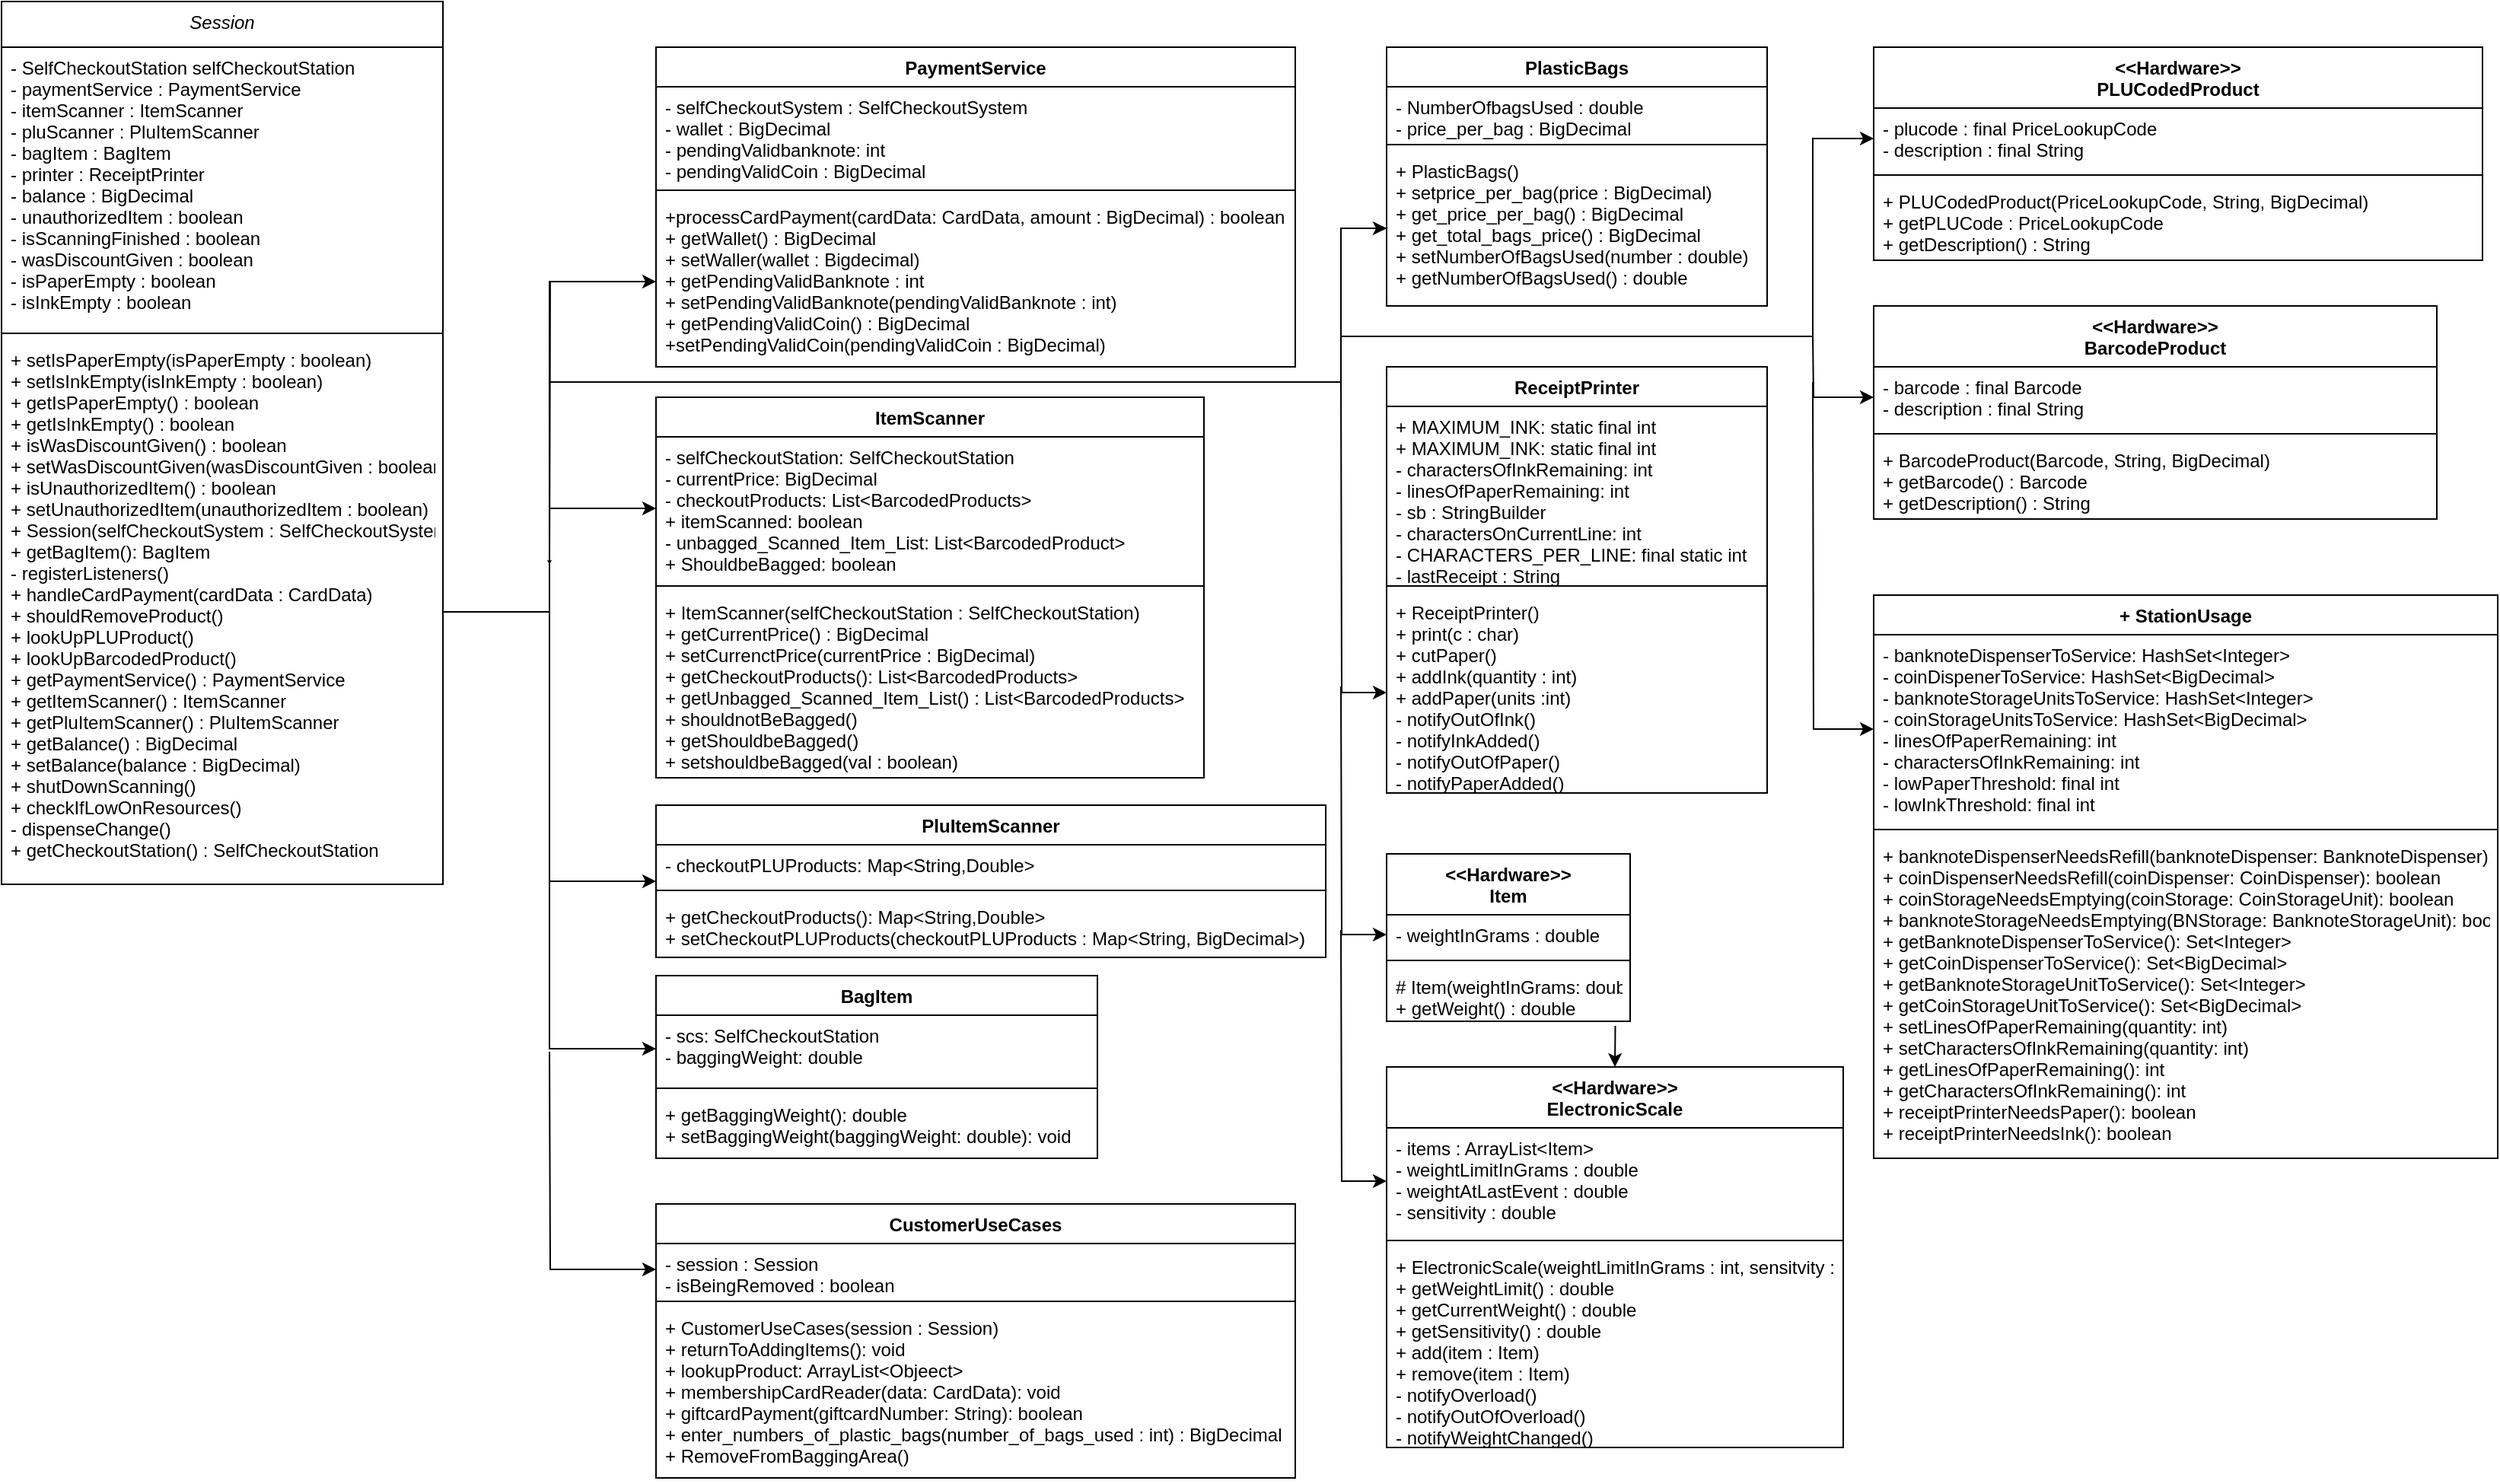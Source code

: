 <mxfile version="14.6.0" type="github">
  <diagram id="PXf8J61pxjy-wULVmiP8" name="Page-1">
    <mxGraphModel dx="1038" dy="491" grid="1" gridSize="10" guides="1" tooltips="1" connect="1" arrows="1" fold="1" page="1" pageScale="1" pageWidth="1654" pageHeight="1169" math="0" shadow="0">
      <root>
        <mxCell id="0" />
        <mxCell id="1" parent="0" />
        <mxCell id="68Jh7Y6c9dHCp2AhHWq5-1" value="Session" style="swimlane;fontStyle=2;align=center;verticalAlign=top;childLayout=stackLayout;horizontal=1;startSize=30;horizontalStack=0;resizeParent=1;resizeLast=0;collapsible=1;marginBottom=0;rounded=0;shadow=0;strokeWidth=1;swimlaneLine=1;" parent="1" vertex="1">
          <mxGeometry width="290" height="580" as="geometry">
            <mxRectangle x="230" y="140" width="160" height="26" as="alternateBounds" />
          </mxGeometry>
        </mxCell>
        <mxCell id="68Jh7Y6c9dHCp2AhHWq5-2" value="- SelfCheckoutStation selfCheckoutStation&#xa;- paymentService : PaymentService&#xa;- itemScanner : ItemScanner &#xa;- pluScanner : PluItemScanner&#xa;- bagItem : BagItem &#xa;- printer : ReceiptPrinter &#xa;- balance : BigDecimal &#xa;- unauthorizedItem : boolean&#xa;- isScanningFinished : boolean&#xa;- wasDiscountGiven : boolean&#xa;- isPaperEmpty : boolean&#xa;- isInkEmpty : boolean" style="text;align=left;verticalAlign=top;spacingLeft=4;spacingRight=4;overflow=hidden;rotatable=0;points=[[0,0.5],[1,0.5]];portConstraint=eastwest;rounded=0;shadow=0;html=0;" parent="68Jh7Y6c9dHCp2AhHWq5-1" vertex="1">
          <mxGeometry y="30" width="290" height="184" as="geometry" />
        </mxCell>
        <mxCell id="68Jh7Y6c9dHCp2AhHWq5-3" value="" style="line;html=1;strokeWidth=1;align=left;verticalAlign=middle;spacingTop=-1;spacingLeft=3;spacingRight=3;rotatable=0;labelPosition=right;points=[];portConstraint=eastwest;" parent="68Jh7Y6c9dHCp2AhHWq5-1" vertex="1">
          <mxGeometry y="214" width="290" height="8" as="geometry" />
        </mxCell>
        <mxCell id="68Jh7Y6c9dHCp2AhHWq5-4" value="+ setIsPaperEmpty(isPaperEmpty : boolean)&#xa;+ setIsInkEmpty(isInkEmpty : boolean)&#xa;+ getIsPaperEmpty() : boolean&#xa;+ getIsInkEmpty() : boolean&#xa;+ isWasDiscountGiven() : boolean&#xa;+ setWasDiscountGiven(wasDiscountGiven : boolean)&#xa;+ isUnauthorizedItem() : boolean&#xa;+ setUnauthorizedItem(unauthorizedItem : boolean)&#xa;+ Session(selfCheckoutSystem : SelfCheckoutSystem)&#xa;+ getBagItem(): BagItem&#xa;- registerListeners()&#xa;+ handleCardPayment(cardData : CardData)&#xa;+ shouldRemoveProduct()&#xa;+ lookUpPLUProduct()&#xa;+ lookUpBarcodedProduct()&#xa;+ getPaymentService() : PaymentService&#xa;+ getItemScanner() : ItemScanner&#xa;+ getPluItemScanner() : PluItemScanner&#xa;+ getBalance() : BigDecimal&#xa;+ setBalance(balance : BigDecimal)&#xa;+ shutDownScanning()&#xa;+ checkIfLowOnResources()&#xa;- dispenseChange()&#xa;+ getCheckoutStation() : SelfCheckoutStation" style="text;align=left;verticalAlign=top;spacingLeft=4;spacingRight=4;overflow=hidden;rotatable=0;points=[[0,0.5],[1,0.5]];portConstraint=eastwest;" parent="68Jh7Y6c9dHCp2AhHWq5-1" vertex="1">
          <mxGeometry y="222" width="290" height="358" as="geometry" />
        </mxCell>
        <mxCell id="68Jh7Y6c9dHCp2AhHWq5-5" value="ItemScanner" style="swimlane;fontStyle=1;align=center;verticalAlign=top;childLayout=stackLayout;horizontal=1;startSize=26;horizontalStack=0;resizeParent=1;resizeParentMax=0;resizeLast=0;collapsible=1;marginBottom=0;" parent="1" vertex="1">
          <mxGeometry x="430" y="260" width="360" height="250" as="geometry" />
        </mxCell>
        <mxCell id="68Jh7Y6c9dHCp2AhHWq5-6" value="- selfCheckoutStation: SelfCheckoutStation&#xa;- currentPrice: BigDecimal&#xa;- checkoutProducts: List&lt;BarcodedProducts&gt;&#xa;+ itemScanned: boolean&#xa;- unbagged_Scanned_Item_List: List&lt;BarcodedProduct&gt;&#xa;+ ShouldbeBagged: boolean" style="text;strokeColor=none;fillColor=none;align=left;verticalAlign=top;spacingLeft=4;spacingRight=4;overflow=hidden;rotatable=0;points=[[0,0.5],[1,0.5]];portConstraint=eastwest;" parent="68Jh7Y6c9dHCp2AhHWq5-5" vertex="1">
          <mxGeometry y="26" width="360" height="94" as="geometry" />
        </mxCell>
        <mxCell id="68Jh7Y6c9dHCp2AhHWq5-7" value="" style="line;strokeWidth=1;fillColor=none;align=left;verticalAlign=middle;spacingTop=-1;spacingLeft=3;spacingRight=3;rotatable=0;labelPosition=right;points=[];portConstraint=eastwest;" parent="68Jh7Y6c9dHCp2AhHWq5-5" vertex="1">
          <mxGeometry y="120" width="360" height="8" as="geometry" />
        </mxCell>
        <mxCell id="68Jh7Y6c9dHCp2AhHWq5-8" value="+ ItemScanner(selfCheckoutStation : SelfCheckoutStation)&#xa;+ getCurrentPrice() : BigDecimal&#xa;+ setCurrenctPrice(currentPrice : BigDecimal)&#xa;+ getCheckoutProducts(): List&lt;BarcodedProducts&gt;&#xa;+ getUnbagged_Scanned_Item_List() : List&lt;BarcodedProducts&gt;&#xa;+ shouldnotBeBagged()&#xa;+ getShouldbeBagged()&#xa;+ setshouldbeBagged(val : boolean)&#xa; " style="text;strokeColor=none;fillColor=none;align=left;verticalAlign=top;spacingLeft=4;spacingRight=4;overflow=hidden;rotatable=0;points=[[0,0.5],[1,0.5]];portConstraint=eastwest;" parent="68Jh7Y6c9dHCp2AhHWq5-5" vertex="1">
          <mxGeometry y="128" width="360" height="122" as="geometry" />
        </mxCell>
        <mxCell id="68Jh7Y6c9dHCp2AhHWq5-9" style="edgeStyle=orthogonalEdgeStyle;rounded=0;orthogonalLoop=1;jettySize=auto;html=1;exitX=1;exitY=0.5;exitDx=0;exitDy=0;entryX=0;entryY=0.5;entryDx=0;entryDy=0;" parent="1" source="68Jh7Y6c9dHCp2AhHWq5-4" target="68Jh7Y6c9dHCp2AhHWq5-6" edge="1">
          <mxGeometry relative="1" as="geometry">
            <mxPoint x="350" y="253" as="targetPoint" />
          </mxGeometry>
        </mxCell>
        <mxCell id="68Jh7Y6c9dHCp2AhHWq5-10" value="PluItemScanner" style="swimlane;fontStyle=1;align=center;verticalAlign=top;childLayout=stackLayout;horizontal=1;startSize=26;horizontalStack=0;resizeParent=1;resizeParentMax=0;resizeLast=0;collapsible=1;marginBottom=0;" parent="1" vertex="1">
          <mxGeometry x="430" y="528" width="440" height="100" as="geometry" />
        </mxCell>
        <mxCell id="68Jh7Y6c9dHCp2AhHWq5-11" value="- checkoutPLUProducts: Map&lt;String,Double&gt;" style="text;strokeColor=none;fillColor=none;align=left;verticalAlign=top;spacingLeft=4;spacingRight=4;overflow=hidden;rotatable=0;points=[[0,0.5],[1,0.5]];portConstraint=eastwest;" parent="68Jh7Y6c9dHCp2AhHWq5-10" vertex="1">
          <mxGeometry y="26" width="440" height="26" as="geometry" />
        </mxCell>
        <mxCell id="68Jh7Y6c9dHCp2AhHWq5-12" value="" style="line;strokeWidth=1;fillColor=none;align=left;verticalAlign=middle;spacingTop=-1;spacingLeft=3;spacingRight=3;rotatable=0;labelPosition=right;points=[];portConstraint=eastwest;" parent="68Jh7Y6c9dHCp2AhHWq5-10" vertex="1">
          <mxGeometry y="52" width="440" height="8" as="geometry" />
        </mxCell>
        <mxCell id="68Jh7Y6c9dHCp2AhHWq5-13" value="+ getCheckoutProducts(): Map&lt;String,Double&gt;&#xa;+ setCheckoutPLUProducts(checkoutPLUProducts : Map&lt;String, BigDecimal&gt;)" style="text;strokeColor=none;fillColor=none;align=left;verticalAlign=top;spacingLeft=4;spacingRight=4;overflow=hidden;rotatable=0;points=[[0,0.5],[1,0.5]];portConstraint=eastwest;" parent="68Jh7Y6c9dHCp2AhHWq5-10" vertex="1">
          <mxGeometry y="60" width="440" height="40" as="geometry" />
        </mxCell>
        <mxCell id="68Jh7Y6c9dHCp2AhHWq5-14" style="edgeStyle=orthogonalEdgeStyle;rounded=0;orthogonalLoop=1;jettySize=auto;html=1;exitX=1;exitY=0.5;exitDx=0;exitDy=0;entryX=0;entryY=0.5;entryDx=0;entryDy=0;" parent="1" source="68Jh7Y6c9dHCp2AhHWq5-4" target="68Jh7Y6c9dHCp2AhHWq5-10" edge="1">
          <mxGeometry relative="1" as="geometry" />
        </mxCell>
        <mxCell id="68Jh7Y6c9dHCp2AhHWq5-15" value="BagItem" style="swimlane;fontStyle=1;align=center;verticalAlign=top;childLayout=stackLayout;horizontal=1;startSize=26;horizontalStack=0;resizeParent=1;resizeParentMax=0;resizeLast=0;collapsible=1;marginBottom=0;" parent="1" vertex="1">
          <mxGeometry x="430" y="640" width="290" height="120" as="geometry" />
        </mxCell>
        <mxCell id="68Jh7Y6c9dHCp2AhHWq5-16" value="- scs: SelfCheckoutStation&#xa;- baggingWeight: double" style="text;strokeColor=none;fillColor=none;align=left;verticalAlign=top;spacingLeft=4;spacingRight=4;overflow=hidden;rotatable=0;points=[[0,0.5],[1,0.5]];portConstraint=eastwest;" parent="68Jh7Y6c9dHCp2AhHWq5-15" vertex="1">
          <mxGeometry y="26" width="290" height="44" as="geometry" />
        </mxCell>
        <mxCell id="68Jh7Y6c9dHCp2AhHWq5-17" value="" style="line;strokeWidth=1;fillColor=none;align=left;verticalAlign=middle;spacingTop=-1;spacingLeft=3;spacingRight=3;rotatable=0;labelPosition=right;points=[];portConstraint=eastwest;" parent="68Jh7Y6c9dHCp2AhHWq5-15" vertex="1">
          <mxGeometry y="70" width="290" height="8" as="geometry" />
        </mxCell>
        <mxCell id="68Jh7Y6c9dHCp2AhHWq5-18" value="+ getBaggingWeight(): double&#xa;+ setBaggingWeight(baggingWeight: double): void&#xa;" style="text;strokeColor=none;fillColor=none;align=left;verticalAlign=top;spacingLeft=4;spacingRight=4;overflow=hidden;rotatable=0;points=[[0,0.5],[1,0.5]];portConstraint=eastwest;" parent="68Jh7Y6c9dHCp2AhHWq5-15" vertex="1">
          <mxGeometry y="78" width="290" height="42" as="geometry" />
        </mxCell>
        <mxCell id="68Jh7Y6c9dHCp2AhHWq5-19" style="edgeStyle=orthogonalEdgeStyle;rounded=0;orthogonalLoop=1;jettySize=auto;html=1;exitX=1;exitY=0.5;exitDx=0;exitDy=0;entryX=0;entryY=0.5;entryDx=0;entryDy=0;" parent="1" source="68Jh7Y6c9dHCp2AhHWq5-4" target="68Jh7Y6c9dHCp2AhHWq5-16" edge="1">
          <mxGeometry relative="1" as="geometry" />
        </mxCell>
        <mxCell id="68Jh7Y6c9dHCp2AhHWq5-24" value="+ StationUsage" style="swimlane;fontStyle=1;align=center;verticalAlign=top;childLayout=stackLayout;horizontal=1;startSize=26;horizontalStack=0;resizeParent=1;resizeParentMax=0;resizeLast=0;collapsible=1;marginBottom=0;" parent="1" vertex="1">
          <mxGeometry x="1230" y="390" width="410" height="370" as="geometry" />
        </mxCell>
        <mxCell id="68Jh7Y6c9dHCp2AhHWq5-25" value="- banknoteDispenserToService: HashSet&lt;Integer&gt;&#xa;- coinDispenerToService: HashSet&lt;BigDecimal&gt;&#xa;- banknoteStorageUnitsToService: HashSet&lt;Integer&gt;&#xa;- coinStorageUnitsToService: HashSet&lt;BigDecimal&gt;&#xa;- linesOfPaperRemaining: int&#xa;- charactersOfInkRemaining: int&#xa;- lowPaperThreshold: final int&#xa;- lowInkThreshold: final int" style="text;strokeColor=none;fillColor=none;align=left;verticalAlign=top;spacingLeft=4;spacingRight=4;overflow=hidden;rotatable=0;points=[[0,0.5],[1,0.5]];portConstraint=eastwest;fontStyle=0" parent="68Jh7Y6c9dHCp2AhHWq5-24" vertex="1">
          <mxGeometry y="26" width="410" height="124" as="geometry" />
        </mxCell>
        <mxCell id="68Jh7Y6c9dHCp2AhHWq5-26" value="" style="line;strokeWidth=1;fillColor=none;align=left;verticalAlign=middle;spacingTop=-1;spacingLeft=3;spacingRight=3;rotatable=0;labelPosition=right;points=[];portConstraint=eastwest;" parent="68Jh7Y6c9dHCp2AhHWq5-24" vertex="1">
          <mxGeometry y="150" width="410" height="8" as="geometry" />
        </mxCell>
        <mxCell id="68Jh7Y6c9dHCp2AhHWq5-27" value="+ banknoteDispenserNeedsRefill(banknoteDispenser: BanknoteDispenser):boolean&#xa;+ coinDispenserNeedsRefill(coinDispenser: CoinDispenser): boolean&#xa;+ coinStorageNeedsEmptying(coinStorage: CoinStorageUnit): boolean&#xa;+ banknoteStorageNeedsEmptying(BNStorage: BanknoteStorageUnit): boolean&#xa;+ getBanknoteDispenserToService(): Set&lt;Integer&gt;&#xa;+ getCoinDispenserToService(): Set&lt;BigDecimal&gt;&#xa;+ getBanknoteStorageUnitToService(): Set&lt;Integer&gt;&#xa;+ getCoinStorageUnitToService(): Set&lt;BigDecimal&gt;&#xa;+ setLinesOfPaperRemaining(quantity: int)&#xa;+ setCharactersOfInkRemaining(quantity: int)&#xa;+ getLinesOfPaperRemaining(): int&#xa;+ getCharactersOfInkRemaining(): int&#xa;+ receiptPrinterNeedsPaper(): boolean&#xa;+ receiptPrinterNeedsInk(): boolean&#xa;" style="text;strokeColor=none;fillColor=none;align=left;verticalAlign=top;spacingLeft=4;spacingRight=4;overflow=hidden;rotatable=0;points=[[0,0.5],[1,0.5]];portConstraint=eastwest;" parent="68Jh7Y6c9dHCp2AhHWq5-24" vertex="1">
          <mxGeometry y="158" width="410" height="212" as="geometry" />
        </mxCell>
        <mxCell id="dFjYRThd5LoX2HPA9FwR-4" value="PaymentService" style="swimlane;fontStyle=1;align=center;verticalAlign=top;childLayout=stackLayout;horizontal=1;startSize=26;horizontalStack=0;resizeParent=1;resizeParentMax=0;resizeLast=0;collapsible=1;marginBottom=0;" parent="1" vertex="1">
          <mxGeometry x="430" y="30" width="420" height="210" as="geometry" />
        </mxCell>
        <mxCell id="dFjYRThd5LoX2HPA9FwR-5" value="- selfCheckoutSystem : SelfCheckoutSystem&#xa;- wallet : BigDecimal&#xa;- pendingValidbanknote: int&#xa;- pendingValidCoin : BigDecimal" style="text;strokeColor=none;fillColor=none;align=left;verticalAlign=top;spacingLeft=4;spacingRight=4;overflow=hidden;rotatable=0;points=[[0,0.5],[1,0.5]];portConstraint=eastwest;" parent="dFjYRThd5LoX2HPA9FwR-4" vertex="1">
          <mxGeometry y="26" width="420" height="64" as="geometry" />
        </mxCell>
        <mxCell id="dFjYRThd5LoX2HPA9FwR-6" value="" style="line;strokeWidth=1;fillColor=none;align=left;verticalAlign=middle;spacingTop=-1;spacingLeft=3;spacingRight=3;rotatable=0;labelPosition=right;points=[];portConstraint=eastwest;" parent="dFjYRThd5LoX2HPA9FwR-4" vertex="1">
          <mxGeometry y="90" width="420" height="8" as="geometry" />
        </mxCell>
        <mxCell id="dFjYRThd5LoX2HPA9FwR-7" value="+processCardPayment(cardData: CardData, amount : BigDecimal) : boolean&#xa;+ getWallet() : BigDecimal&#xa;+ setWaller(wallet : Bigdecimal)&#xa;+ getPendingValidBanknote : int&#xa;+ setPendingValidBanknote(pendingValidBanknote : int)&#xa;+ getPendingValidCoin() : BigDecimal&#xa;+setPendingValidCoin(pendingValidCoin : BigDecimal)&#xa;" style="text;strokeColor=none;fillColor=none;align=left;verticalAlign=top;spacingLeft=4;spacingRight=4;overflow=hidden;rotatable=0;points=[[0,0.5],[1,0.5]];portConstraint=eastwest;" parent="dFjYRThd5LoX2HPA9FwR-4" vertex="1">
          <mxGeometry y="98" width="420" height="112" as="geometry" />
        </mxCell>
        <mxCell id="dFjYRThd5LoX2HPA9FwR-8" style="edgeStyle=orthogonalEdgeStyle;rounded=0;jumpSize=0;orthogonalLoop=1;jettySize=auto;html=1;startSize=0;endSize=0;strokeWidth=1;endArrow=classic;endFill=1;" parent="1" source="dFjYRThd5LoX2HPA9FwR-7" edge="1">
          <mxGeometry relative="1" as="geometry">
            <mxPoint x="360" y="370" as="targetPoint" />
          </mxGeometry>
        </mxCell>
        <mxCell id="dFjYRThd5LoX2HPA9FwR-10" style="edgeStyle=orthogonalEdgeStyle;rounded=0;orthogonalLoop=1;jettySize=auto;html=1;exitX=1;exitY=0.5;exitDx=0;exitDy=0;entryX=0;entryY=0.5;entryDx=0;entryDy=0;" parent="1" source="68Jh7Y6c9dHCp2AhHWq5-4" target="dFjYRThd5LoX2HPA9FwR-7" edge="1">
          <mxGeometry relative="1" as="geometry">
            <mxPoint x="300" y="411" as="sourcePoint" />
            <mxPoint x="440" y="343" as="targetPoint" />
            <Array as="points">
              <mxPoint x="360" y="401" />
              <mxPoint x="360" y="184" />
            </Array>
          </mxGeometry>
        </mxCell>
        <mxCell id="dFjYRThd5LoX2HPA9FwR-11" value="PlasticBags" style="swimlane;fontStyle=1;align=center;verticalAlign=top;childLayout=stackLayout;horizontal=1;startSize=26;horizontalStack=0;resizeParent=1;resizeParentMax=0;resizeLast=0;collapsible=1;marginBottom=0;" parent="1" vertex="1">
          <mxGeometry x="910" y="30" width="250" height="170" as="geometry" />
        </mxCell>
        <mxCell id="dFjYRThd5LoX2HPA9FwR-12" value="- NumberOfbagsUsed : double&#xa;- price_per_bag : BigDecimal" style="text;strokeColor=none;fillColor=none;align=left;verticalAlign=top;spacingLeft=4;spacingRight=4;overflow=hidden;rotatable=0;points=[[0,0.5],[1,0.5]];portConstraint=eastwest;" parent="dFjYRThd5LoX2HPA9FwR-11" vertex="1">
          <mxGeometry y="26" width="250" height="34" as="geometry" />
        </mxCell>
        <mxCell id="dFjYRThd5LoX2HPA9FwR-13" value="" style="line;strokeWidth=1;fillColor=none;align=left;verticalAlign=middle;spacingTop=-1;spacingLeft=3;spacingRight=3;rotatable=0;labelPosition=right;points=[];portConstraint=eastwest;" parent="dFjYRThd5LoX2HPA9FwR-11" vertex="1">
          <mxGeometry y="60" width="250" height="8" as="geometry" />
        </mxCell>
        <mxCell id="dFjYRThd5LoX2HPA9FwR-14" value="+ PlasticBags()&#xa;+ setprice_per_bag(price : BigDecimal)&#xa;+ get_price_per_bag() : BigDecimal&#xa;+ get_total_bags_price() : BigDecimal&#xa;+ setNumberOfBagsUsed(number : double)&#xa;+ getNumberOfBagsUsed() : double" style="text;strokeColor=none;fillColor=none;align=left;verticalAlign=top;spacingLeft=4;spacingRight=4;overflow=hidden;rotatable=0;points=[[0,0.5],[1,0.5]];portConstraint=eastwest;" parent="dFjYRThd5LoX2HPA9FwR-11" vertex="1">
          <mxGeometry y="68" width="250" height="102" as="geometry" />
        </mxCell>
        <mxCell id="dFjYRThd5LoX2HPA9FwR-15" style="edgeStyle=orthogonalEdgeStyle;rounded=0;jumpSize=0;orthogonalLoop=1;jettySize=auto;html=1;endArrow=none;endFill=0;strokeWidth=1;startArrow=classic;startFill=1;exitX=0;exitY=0.5;exitDx=0;exitDy=0;" parent="1" source="dFjYRThd5LoX2HPA9FwR-14" edge="1">
          <mxGeometry relative="1" as="geometry">
            <mxPoint x="360" y="250" as="targetPoint" />
            <mxPoint x="900" y="149" as="sourcePoint" />
            <Array as="points">
              <mxPoint x="880" y="149" />
              <mxPoint x="880" y="250" />
            </Array>
          </mxGeometry>
        </mxCell>
        <mxCell id="dFjYRThd5LoX2HPA9FwR-16" value="" style="endArrow=classic;html=1;startSize=0;endSize=0;strokeWidth=1;entryX=0;entryY=0.5;entryDx=0;entryDy=0;" parent="1" target="dFjYRThd5LoX2HPA9FwR-14" edge="1">
          <mxGeometry width="50" height="50" relative="1" as="geometry">
            <mxPoint x="880" y="149" as="sourcePoint" />
            <mxPoint x="940" y="140" as="targetPoint" />
          </mxGeometry>
        </mxCell>
        <mxCell id="dFjYRThd5LoX2HPA9FwR-17" value="ReceiptPrinter" style="swimlane;fontStyle=1;align=center;verticalAlign=top;childLayout=stackLayout;horizontal=1;startSize=26;horizontalStack=0;resizeParent=1;resizeParentMax=0;resizeLast=0;collapsible=1;marginBottom=0;" parent="1" vertex="1">
          <mxGeometry x="910" y="240" width="250" height="280" as="geometry" />
        </mxCell>
        <mxCell id="dFjYRThd5LoX2HPA9FwR-18" value="+ MAXIMUM_INK: static final int&#xa;+ MAXIMUM_INK: static final int&#xa;- charactersOfInkRemaining: int&#xa;- linesOfPaperRemaining: int&#xa;- sb : StringBuilder&#xa;- charactersOnCurrentLine: int&#xa;- CHARACTERS_PER_LINE: final static int&#xa;- lastReceipt : String&#xa;" style="text;strokeColor=none;fillColor=none;align=left;verticalAlign=top;spacingLeft=4;spacingRight=4;overflow=hidden;rotatable=0;points=[[0,0.5],[1,0.5]];portConstraint=eastwest;" parent="dFjYRThd5LoX2HPA9FwR-17" vertex="1">
          <mxGeometry y="26" width="250" height="114" as="geometry" />
        </mxCell>
        <mxCell id="dFjYRThd5LoX2HPA9FwR-19" value="" style="line;strokeWidth=1;fillColor=none;align=left;verticalAlign=middle;spacingTop=-1;spacingLeft=3;spacingRight=3;rotatable=0;labelPosition=right;points=[];portConstraint=eastwest;" parent="dFjYRThd5LoX2HPA9FwR-17" vertex="1">
          <mxGeometry y="140" width="250" height="8" as="geometry" />
        </mxCell>
        <mxCell id="dFjYRThd5LoX2HPA9FwR-20" value="+ ReceiptPrinter()&#xa;+ print(c : char)&#xa;+ cutPaper()&#xa;+ addInk(quantity : int)&#xa;+ addPaper(units :int)&#xa;- notifyOutOfInk()&#xa;- notifyInkAdded()&#xa;- notifyOutOfPaper()&#xa;- notifyPaperAdded()" style="text;strokeColor=none;fillColor=none;align=left;verticalAlign=top;spacingLeft=4;spacingRight=4;overflow=hidden;rotatable=0;points=[[0,0.5],[1,0.5]];portConstraint=eastwest;" parent="dFjYRThd5LoX2HPA9FwR-17" vertex="1">
          <mxGeometry y="148" width="250" height="132" as="geometry" />
        </mxCell>
        <mxCell id="dFjYRThd5LoX2HPA9FwR-22" style="edgeStyle=orthogonalEdgeStyle;rounded=0;jumpSize=0;orthogonalLoop=1;jettySize=auto;html=1;exitX=0;exitY=0.5;exitDx=0;exitDy=0;startArrow=classic;startFill=1;endArrow=none;endFill=0;strokeWidth=1;" parent="1" source="dFjYRThd5LoX2HPA9FwR-20" edge="1">
          <mxGeometry relative="1" as="geometry">
            <mxPoint x="880" y="250" as="targetPoint" />
          </mxGeometry>
        </mxCell>
        <mxCell id="dFjYRThd5LoX2HPA9FwR-23" value="&lt;&lt;Hardware&gt;&gt;&#xa;Item" style="swimlane;fontStyle=1;align=center;verticalAlign=top;childLayout=stackLayout;horizontal=1;startSize=40;horizontalStack=0;resizeParent=1;resizeParentMax=0;resizeLast=0;collapsible=1;marginBottom=0;" parent="1" vertex="1">
          <mxGeometry x="910" y="560" width="160" height="110" as="geometry" />
        </mxCell>
        <mxCell id="dFjYRThd5LoX2HPA9FwR-24" value="- weightInGrams : double" style="text;strokeColor=none;fillColor=none;align=left;verticalAlign=top;spacingLeft=4;spacingRight=4;overflow=hidden;rotatable=0;points=[[0,0.5],[1,0.5]];portConstraint=eastwest;" parent="dFjYRThd5LoX2HPA9FwR-23" vertex="1">
          <mxGeometry y="40" width="160" height="26" as="geometry" />
        </mxCell>
        <mxCell id="dFjYRThd5LoX2HPA9FwR-25" value="" style="line;strokeWidth=1;fillColor=none;align=left;verticalAlign=middle;spacingTop=-1;spacingLeft=3;spacingRight=3;rotatable=0;labelPosition=right;points=[];portConstraint=eastwest;" parent="dFjYRThd5LoX2HPA9FwR-23" vertex="1">
          <mxGeometry y="66" width="160" height="8" as="geometry" />
        </mxCell>
        <mxCell id="dFjYRThd5LoX2HPA9FwR-26" value="# Item(weightInGrams: double)&#xa;+ getWeight() : double" style="text;strokeColor=none;fillColor=none;align=left;verticalAlign=top;spacingLeft=4;spacingRight=4;overflow=hidden;rotatable=0;points=[[0,0.5],[1,0.5]];portConstraint=eastwest;" parent="dFjYRThd5LoX2HPA9FwR-23" vertex="1">
          <mxGeometry y="74" width="160" height="36" as="geometry" />
        </mxCell>
        <mxCell id="dFjYRThd5LoX2HPA9FwR-27" style="edgeStyle=orthogonalEdgeStyle;rounded=0;jumpSize=0;orthogonalLoop=1;jettySize=auto;html=1;exitX=0;exitY=0.5;exitDx=0;exitDy=0;startArrow=classic;startFill=1;endArrow=none;endFill=0;strokeWidth=1;" parent="1" source="dFjYRThd5LoX2HPA9FwR-24" edge="1">
          <mxGeometry relative="1" as="geometry">
            <mxPoint x="880" y="450" as="targetPoint" />
          </mxGeometry>
        </mxCell>
        <mxCell id="dFjYRThd5LoX2HPA9FwR-35" style="edgeStyle=orthogonalEdgeStyle;rounded=0;jumpSize=0;orthogonalLoop=1;jettySize=auto;html=1;exitX=0.5;exitY=0;exitDx=0;exitDy=0;entryX=0.939;entryY=1.084;entryDx=0;entryDy=0;entryPerimeter=0;startArrow=classic;startFill=1;endArrow=none;endFill=0;strokeWidth=1;" parent="1" source="dFjYRThd5LoX2HPA9FwR-28" target="dFjYRThd5LoX2HPA9FwR-26" edge="1">
          <mxGeometry relative="1" as="geometry" />
        </mxCell>
        <mxCell id="dFjYRThd5LoX2HPA9FwR-28" value="&lt;&lt;Hardware&gt;&gt;&#xa;ElectronicScale" style="swimlane;fontStyle=1;align=center;verticalAlign=top;childLayout=stackLayout;horizontal=1;startSize=40;horizontalStack=0;resizeParent=1;resizeParentMax=0;resizeLast=0;collapsible=1;marginBottom=0;" parent="1" vertex="1">
          <mxGeometry x="910" y="700" width="300" height="250" as="geometry" />
        </mxCell>
        <mxCell id="dFjYRThd5LoX2HPA9FwR-29" value="- items : ArrayList&lt;Item&gt;&#xa;- weightLimitInGrams : double&#xa;- weightAtLastEvent : double&#xa;- sensitivity : double" style="text;strokeColor=none;fillColor=none;align=left;verticalAlign=top;spacingLeft=4;spacingRight=4;overflow=hidden;rotatable=0;points=[[0,0.5],[1,0.5]];portConstraint=eastwest;" parent="dFjYRThd5LoX2HPA9FwR-28" vertex="1">
          <mxGeometry y="40" width="300" height="70" as="geometry" />
        </mxCell>
        <mxCell id="dFjYRThd5LoX2HPA9FwR-30" value="" style="line;strokeWidth=1;fillColor=none;align=left;verticalAlign=middle;spacingTop=-1;spacingLeft=3;spacingRight=3;rotatable=0;labelPosition=right;points=[];portConstraint=eastwest;" parent="dFjYRThd5LoX2HPA9FwR-28" vertex="1">
          <mxGeometry y="110" width="300" height="8" as="geometry" />
        </mxCell>
        <mxCell id="dFjYRThd5LoX2HPA9FwR-31" value="+ ElectronicScale(weightLimitInGrams : int, sensitvity : int)&#xa;+ getWeightLimit() : double&#xa;+ getCurrentWeight() : double&#xa;+ getSensitivity() : double&#xa;+ add(item : Item)&#xa;+ remove(item : Item)&#xa;- notifyOverload()&#xa;- notifyOutOfOverload()&#xa;- notifyWeightChanged()" style="text;strokeColor=none;fillColor=none;align=left;verticalAlign=top;spacingLeft=4;spacingRight=4;overflow=hidden;rotatable=0;points=[[0,0.5],[1,0.5]];portConstraint=eastwest;" parent="dFjYRThd5LoX2HPA9FwR-28" vertex="1">
          <mxGeometry y="118" width="300" height="132" as="geometry" />
        </mxCell>
        <mxCell id="dFjYRThd5LoX2HPA9FwR-33" style="edgeStyle=orthogonalEdgeStyle;rounded=0;jumpSize=0;orthogonalLoop=1;jettySize=auto;html=1;exitX=0;exitY=0.5;exitDx=0;exitDy=0;startArrow=classic;startFill=1;endArrow=none;endFill=0;strokeWidth=1;" parent="1" source="dFjYRThd5LoX2HPA9FwR-29" edge="1">
          <mxGeometry relative="1" as="geometry">
            <mxPoint x="880" y="610" as="targetPoint" />
          </mxGeometry>
        </mxCell>
        <mxCell id="dFjYRThd5LoX2HPA9FwR-40" value="&lt;&lt;Hardware&gt;&gt;&#xa;PLUCodedProduct&#xa;" style="swimlane;fontStyle=1;align=center;verticalAlign=top;childLayout=stackLayout;horizontal=1;startSize=40;horizontalStack=0;resizeParent=1;resizeParentMax=0;resizeLast=0;collapsible=1;marginBottom=0;" parent="1" vertex="1">
          <mxGeometry x="1230" y="30" width="400" height="140" as="geometry" />
        </mxCell>
        <mxCell id="dFjYRThd5LoX2HPA9FwR-41" value="- plucode : final PriceLookupCode &#xa;- description : final String" style="text;strokeColor=none;fillColor=none;align=left;verticalAlign=top;spacingLeft=4;spacingRight=4;overflow=hidden;rotatable=0;points=[[0,0.5],[1,0.5]];portConstraint=eastwest;" parent="dFjYRThd5LoX2HPA9FwR-40" vertex="1">
          <mxGeometry y="40" width="400" height="40" as="geometry" />
        </mxCell>
        <mxCell id="dFjYRThd5LoX2HPA9FwR-42" value="" style="line;strokeWidth=1;fillColor=none;align=left;verticalAlign=middle;spacingTop=-1;spacingLeft=3;spacingRight=3;rotatable=0;labelPosition=right;points=[];portConstraint=eastwest;" parent="dFjYRThd5LoX2HPA9FwR-40" vertex="1">
          <mxGeometry y="80" width="400" height="8" as="geometry" />
        </mxCell>
        <mxCell id="dFjYRThd5LoX2HPA9FwR-43" value="+ PLUCodedProduct(PriceLookupCode, String, BigDecimal)&#xa;+ getPLUCode : PriceLookupCode&#xa;+ getDescription() : String" style="text;strokeColor=none;fillColor=none;align=left;verticalAlign=top;spacingLeft=4;spacingRight=4;overflow=hidden;rotatable=0;points=[[0,0.5],[1,0.5]];portConstraint=eastwest;" parent="dFjYRThd5LoX2HPA9FwR-40" vertex="1">
          <mxGeometry y="88" width="400" height="52" as="geometry" />
        </mxCell>
        <mxCell id="dFjYRThd5LoX2HPA9FwR-44" style="edgeStyle=orthogonalEdgeStyle;rounded=0;jumpSize=0;orthogonalLoop=1;jettySize=auto;html=1;exitX=0;exitY=0.5;exitDx=0;exitDy=0;startArrow=classic;startFill=1;endArrow=none;endFill=0;strokeWidth=1;" parent="1" source="dFjYRThd5LoX2HPA9FwR-41" edge="1">
          <mxGeometry relative="1" as="geometry">
            <mxPoint x="880.0" y="220" as="targetPoint" />
            <Array as="points">
              <mxPoint x="1190" y="90" />
              <mxPoint x="1190" y="220" />
            </Array>
          </mxGeometry>
        </mxCell>
        <mxCell id="dFjYRThd5LoX2HPA9FwR-45" value="&lt;&lt;Hardware&gt;&gt;&#xa;BarcodeProduct&#xa;" style="swimlane;fontStyle=1;align=center;verticalAlign=top;childLayout=stackLayout;horizontal=1;startSize=40;horizontalStack=0;resizeParent=1;resizeParentMax=0;resizeLast=0;collapsible=1;marginBottom=0;" parent="1" vertex="1">
          <mxGeometry x="1230" y="200" width="370" height="140" as="geometry" />
        </mxCell>
        <mxCell id="dFjYRThd5LoX2HPA9FwR-46" value="- barcode : final Barcode&#xa;- description : final String&#xa; " style="text;strokeColor=none;fillColor=none;align=left;verticalAlign=top;spacingLeft=4;spacingRight=4;overflow=hidden;rotatable=0;points=[[0,0.5],[1,0.5]];portConstraint=eastwest;" parent="dFjYRThd5LoX2HPA9FwR-45" vertex="1">
          <mxGeometry y="40" width="370" height="40" as="geometry" />
        </mxCell>
        <mxCell id="dFjYRThd5LoX2HPA9FwR-47" value="" style="line;strokeWidth=1;fillColor=none;align=left;verticalAlign=middle;spacingTop=-1;spacingLeft=3;spacingRight=3;rotatable=0;labelPosition=right;points=[];portConstraint=eastwest;" parent="dFjYRThd5LoX2HPA9FwR-45" vertex="1">
          <mxGeometry y="80" width="370" height="8" as="geometry" />
        </mxCell>
        <mxCell id="dFjYRThd5LoX2HPA9FwR-48" value="+ BarcodeProduct(Barcode, String, BigDecimal)&#xa;+ getBarcode() : Barcode&#xa;+ getDescription() : String" style="text;strokeColor=none;fillColor=none;align=left;verticalAlign=top;spacingLeft=4;spacingRight=4;overflow=hidden;rotatable=0;points=[[0,0.5],[1,0.5]];portConstraint=eastwest;" parent="dFjYRThd5LoX2HPA9FwR-45" vertex="1">
          <mxGeometry y="88" width="370" height="52" as="geometry" />
        </mxCell>
        <mxCell id="QmWlHyALNeGrAhs37f3c-1" style="edgeStyle=orthogonalEdgeStyle;rounded=0;orthogonalLoop=1;jettySize=auto;html=1;exitX=1;exitY=0.5;exitDx=0;exitDy=0;" edge="1" parent="dFjYRThd5LoX2HPA9FwR-45" source="dFjYRThd5LoX2HPA9FwR-46" target="dFjYRThd5LoX2HPA9FwR-46">
          <mxGeometry relative="1" as="geometry" />
        </mxCell>
        <mxCell id="dFjYRThd5LoX2HPA9FwR-49" style="edgeStyle=orthogonalEdgeStyle;rounded=0;jumpSize=0;orthogonalLoop=1;jettySize=auto;html=1;exitX=0;exitY=0.5;exitDx=0;exitDy=0;startArrow=classic;startFill=1;endArrow=none;endFill=0;strokeWidth=1;" parent="1" source="dFjYRThd5LoX2HPA9FwR-46" edge="1">
          <mxGeometry relative="1" as="geometry">
            <mxPoint x="1190" y="220" as="targetPoint" />
          </mxGeometry>
        </mxCell>
        <mxCell id="dFjYRThd5LoX2HPA9FwR-50" style="edgeStyle=orthogonalEdgeStyle;rounded=0;jumpSize=0;orthogonalLoop=1;jettySize=auto;html=1;exitX=0;exitY=0.5;exitDx=0;exitDy=0;startArrow=classic;startFill=1;endArrow=none;endFill=0;strokeWidth=1;" parent="1" source="68Jh7Y6c9dHCp2AhHWq5-25" edge="1">
          <mxGeometry relative="1" as="geometry">
            <mxPoint x="1190" y="250" as="targetPoint" />
          </mxGeometry>
        </mxCell>
        <mxCell id="dFjYRThd5LoX2HPA9FwR-51" value="CustomerUseCases" style="swimlane;fontStyle=1;align=center;verticalAlign=top;childLayout=stackLayout;horizontal=1;startSize=26;horizontalStack=0;resizeParent=1;resizeParentMax=0;resizeLast=0;collapsible=1;marginBottom=0;" parent="1" vertex="1">
          <mxGeometry x="430" y="790" width="420" height="180" as="geometry" />
        </mxCell>
        <mxCell id="dFjYRThd5LoX2HPA9FwR-52" value="- session : Session&#xa;- isBeingRemoved : boolean" style="text;strokeColor=none;fillColor=none;align=left;verticalAlign=top;spacingLeft=4;spacingRight=4;overflow=hidden;rotatable=0;points=[[0,0.5],[1,0.5]];portConstraint=eastwest;" parent="dFjYRThd5LoX2HPA9FwR-51" vertex="1">
          <mxGeometry y="26" width="420" height="34" as="geometry" />
        </mxCell>
        <mxCell id="dFjYRThd5LoX2HPA9FwR-53" value="" style="line;strokeWidth=1;fillColor=none;align=left;verticalAlign=middle;spacingTop=-1;spacingLeft=3;spacingRight=3;rotatable=0;labelPosition=right;points=[];portConstraint=eastwest;" parent="dFjYRThd5LoX2HPA9FwR-51" vertex="1">
          <mxGeometry y="60" width="420" height="8" as="geometry" />
        </mxCell>
        <mxCell id="dFjYRThd5LoX2HPA9FwR-54" value="+ CustomerUseCases(session : Session)&#xa;+ returnToAddingItems(): void&#xa;+ lookupProduct: ArrayList&lt;Objeect&gt;&#xa;+ membershipCardReader(data: CardData): void&#xa;+ giftcardPayment(giftcardNumber: String): boolean&#xa;+ enter_numbers_of_plastic_bags(number_of_bags_used : int) : BigDecimal&#xa;+ RemoveFromBaggingArea()" style="text;strokeColor=none;fillColor=none;align=left;verticalAlign=top;spacingLeft=4;spacingRight=4;overflow=hidden;rotatable=0;points=[[0,0.5],[1,0.5]];portConstraint=eastwest;" parent="dFjYRThd5LoX2HPA9FwR-51" vertex="1">
          <mxGeometry y="68" width="420" height="112" as="geometry" />
        </mxCell>
        <mxCell id="dFjYRThd5LoX2HPA9FwR-55" style="edgeStyle=orthogonalEdgeStyle;rounded=0;jumpSize=0;orthogonalLoop=1;jettySize=auto;html=1;exitX=0;exitY=0.5;exitDx=0;exitDy=0;startArrow=classic;startFill=1;endArrow=none;endFill=0;strokeWidth=1;" parent="1" source="dFjYRThd5LoX2HPA9FwR-52" edge="1">
          <mxGeometry relative="1" as="geometry">
            <mxPoint x="360" y="690" as="targetPoint" />
          </mxGeometry>
        </mxCell>
      </root>
    </mxGraphModel>
  </diagram>
</mxfile>
